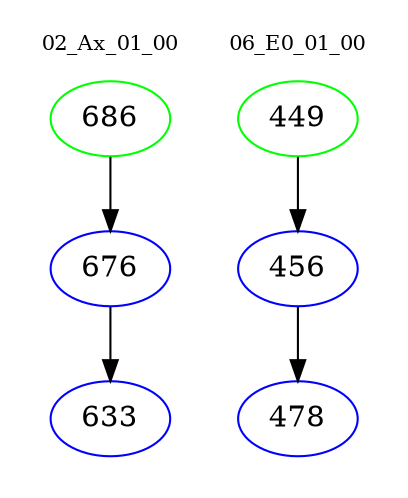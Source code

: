 digraph{
subgraph cluster_0 {
color = white
label = "02_Ax_01_00";
fontsize=10;
T0_686 [label="686", color="green"]
T0_686 -> T0_676 [color="black"]
T0_676 [label="676", color="blue"]
T0_676 -> T0_633 [color="black"]
T0_633 [label="633", color="blue"]
}
subgraph cluster_1 {
color = white
label = "06_E0_01_00";
fontsize=10;
T1_449 [label="449", color="green"]
T1_449 -> T1_456 [color="black"]
T1_456 [label="456", color="blue"]
T1_456 -> T1_478 [color="black"]
T1_478 [label="478", color="blue"]
}
}
